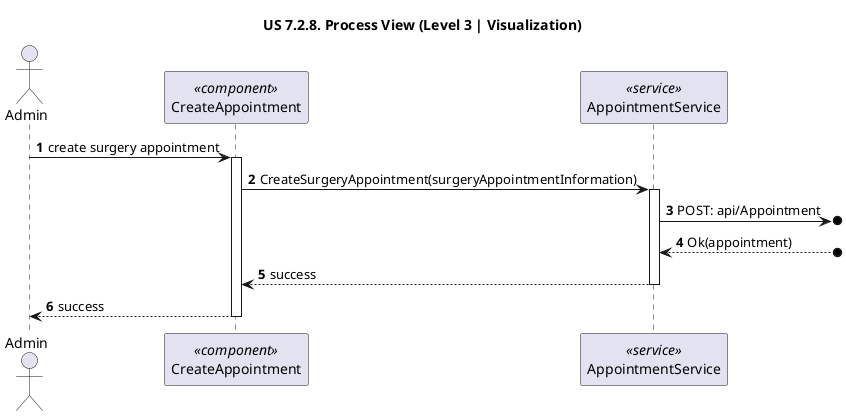 @startuml
'https://plantuml.com/sequence-diagram

title "US 7.2.8. Process View (Level 3 | Visualization)"

autonumber
actor "Admin" as USER
participant "CreateAppointment" as UPP <<component>>
participant "AppointmentService" as PS <<service>>

USER -> UPP : create surgery appointment
activate UPP

UPP -> PS : CreateSurgeryAppointment(surgeryAppointmentInformation)
activate PS

PS ->o] : POST: api/Appointment

PS <--o] : Ok(appointment)

PS --> UPP: success
deactivate PS

UPP --> USER: success
deactivate UPP

@enduml